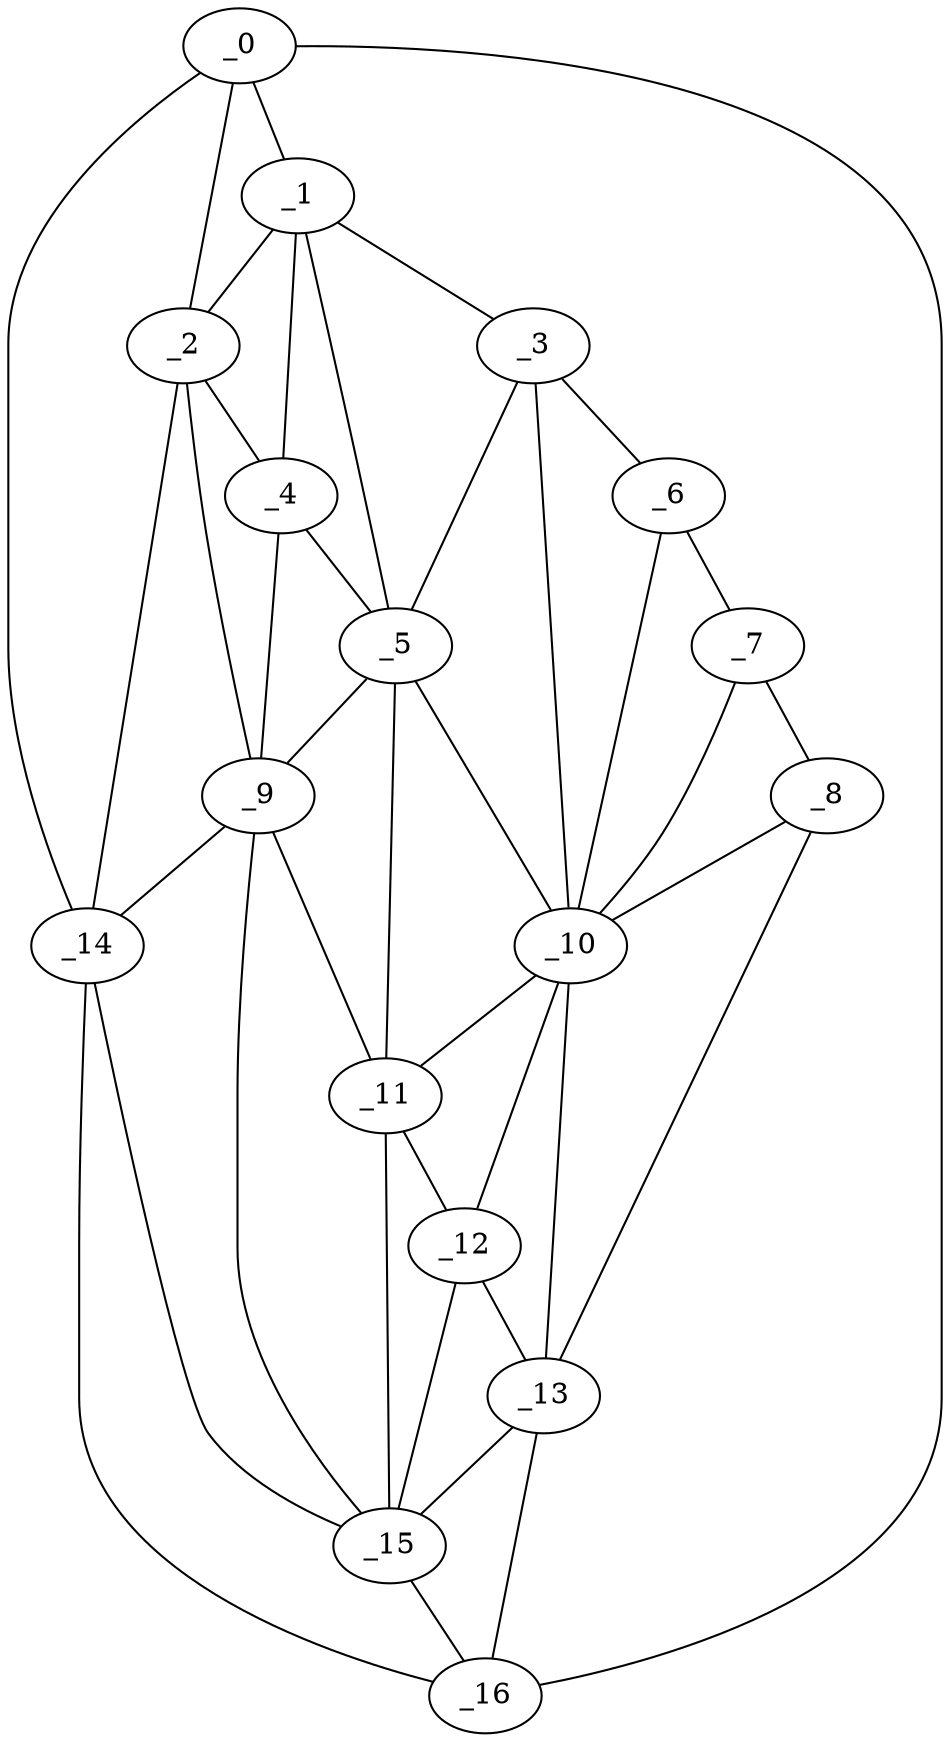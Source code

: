 graph "obj26__260.gxl" {
	_0	 [x=19,
		y=16];
	_1	 [x=22,
		y=44];
	_0 -- _1	 [valence=1];
	_2	 [x=27,
		y=47];
	_0 -- _2	 [valence=1];
	_14	 [x=109,
		y=24];
	_0 -- _14	 [valence=1];
	_16	 [x=111,
		y=15];
	_0 -- _16	 [valence=1];
	_1 -- _2	 [valence=2];
	_3	 [x=27,
		y=77];
	_1 -- _3	 [valence=1];
	_4	 [x=28,
		y=54];
	_1 -- _4	 [valence=1];
	_5	 [x=29,
		y=68];
	_1 -- _5	 [valence=2];
	_2 -- _4	 [valence=2];
	_9	 [x=104,
		y=55];
	_2 -- _9	 [valence=2];
	_2 -- _14	 [valence=2];
	_3 -- _5	 [valence=1];
	_6	 [x=87,
		y=116];
	_3 -- _6	 [valence=1];
	_10	 [x=104,
		y=82];
	_3 -- _10	 [valence=1];
	_4 -- _5	 [valence=1];
	_4 -- _9	 [valence=2];
	_5 -- _9	 [valence=2];
	_5 -- _10	 [valence=2];
	_11	 [x=105,
		y=65];
	_5 -- _11	 [valence=2];
	_7	 [x=96,
		y=113];
	_6 -- _7	 [valence=1];
	_6 -- _10	 [valence=2];
	_8	 [x=100,
		y=110];
	_7 -- _8	 [valence=1];
	_7 -- _10	 [valence=1];
	_8 -- _10	 [valence=2];
	_13	 [x=107,
		y=104];
	_8 -- _13	 [valence=1];
	_9 -- _11	 [valence=1];
	_9 -- _14	 [valence=1];
	_15	 [x=110,
		y=31];
	_9 -- _15	 [valence=2];
	_10 -- _11	 [valence=1];
	_12	 [x=107,
		y=76];
	_10 -- _12	 [valence=2];
	_10 -- _13	 [valence=1];
	_11 -- _12	 [valence=2];
	_11 -- _15	 [valence=1];
	_12 -- _13	 [valence=2];
	_12 -- _15	 [valence=2];
	_13 -- _15	 [valence=2];
	_13 -- _16	 [valence=1];
	_14 -- _15	 [valence=1];
	_14 -- _16	 [valence=2];
	_15 -- _16	 [valence=2];
}
